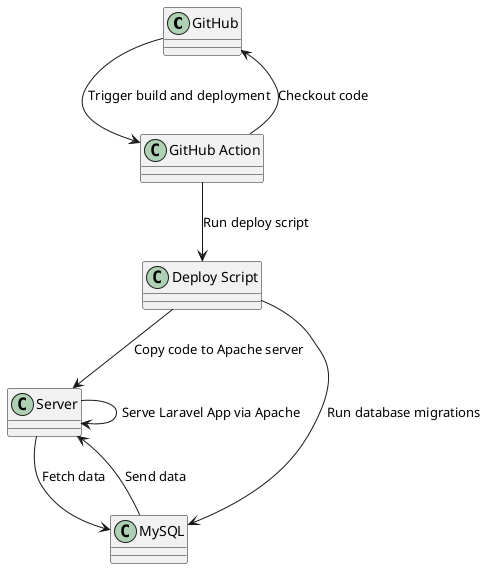 @startuml
!define MYSQL MySQL
!define GITHUB GitHub
!define ACTION "GitHub Action"
!define SERVER Server
!define DEPLOY_SCRIPT "Deploy Script"

GITHUB -down-> ACTION : "Trigger build and deployment"
ACTION --> GITHUB : "Checkout code"
ACTION --> DEPLOY_SCRIPT : "Run deploy script"

DEPLOY_SCRIPT --> SERVER : "Copy code to Apache server"
DEPLOY_SCRIPT --> MYSQL : "Run database migrations"

SERVER --> MYSQL : "Fetch data"
MYSQL --> SERVER : "Send data"

SERVER --> SERVER : "Serve Laravel App via Apache"
@enduml
